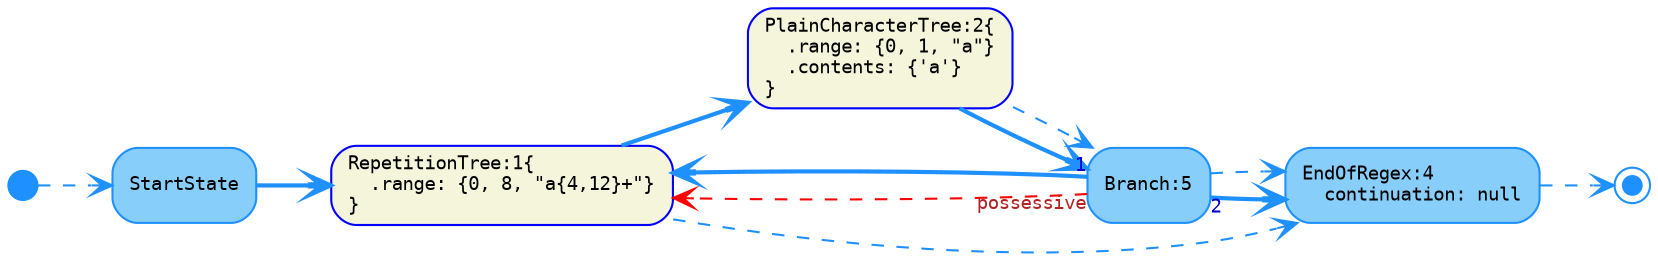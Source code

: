 digraph G {
  rankdir=LR;
  graph [fontname="Monospace", fontsize="11"]

  // tree-and-state nodes
  node [fontname="Monospace", fontsize= "9", shape="box", style="rounded,filled", color="Blue", fillcolor="Beige", fixedsize="false", width="0.75"]
  1[ label="RepetitionTree:1\{\l  .range: \{0, 8, \"a\{4,12\}+\"\}\l\}\l" ]
  2[ label="PlainCharacterTree:2\{\l  .range: \{0, 1, \"a\"\}\l  .contents: \{'a'\}\l\}\l" ]

  // state nodes
  node [fontname="Monospace", fontsize= "9", shape="box", style="rounded,filled", color="DodgerBlue", fillcolor="LightSkyBlue", fixedsize="false", width="0.75"]
  5[ label="Branch:5\l" ]
  4[ label="EndOfRegex:4\l  continuation: null\l" ]
  StartState[ label="StartState\l" ]

  // end nodes
  node [fontname="Monospace", fontsize= "9", shape="doublecircle", style="rounded,filled", color="DodgerBlue", fillcolor="DodgerBlue", fixedsize="true", width="0.12"]
  end[ label="\l" ]

  // start nodes
  node [fontname="Monospace", fontsize= "9", shape="circle", style="rounded,filled", color="DodgerBlue", fillcolor="DodgerBlue", fixedsize="true", width="0.20"]
  start[ label="\l" ]

  // back-reference edges
  edge [fontname="Monospace", fontsize="9", style="dashed", color="Red", fontcolor="Firebrick", arrowhead="vee", arrowtail="none", dir="both"]
  5 -> 1 [ label="",  taillabel="possessive" ]

  // successor edges
  edge [fontname="Monospace", fontsize="9", style="bold", color="DodgerBlue", fontcolor="MediumBlue", arrowhead="vee", arrowtail="none", dir="both"]
  1 -> 2 [ label="",  taillabel="" ]
  2 -> 5 [ label="",  taillabel="" ]
  5 -> 1 [ label="",  taillabel="1" ]
  5 -> 4 [ label="",  taillabel="2" ]
  StartState -> 1 [ label="",  taillabel="" ]

  // continuation edges
  edge [fontname="Monospace", fontsize="9", style="dashed", color="DodgerBlue", fontcolor="MediumBlue", arrowhead="vee", arrowtail="none", dir="both"]
  1 -> 4 [ label="",  taillabel="" ]
  2 -> 5 [ label="",  taillabel="" ]
  5 -> 4 [ label="",  taillabel="" ]
  4 -> end [ label="",  taillabel="" ]
  start -> StartState [ label="",  taillabel="" ]
}
